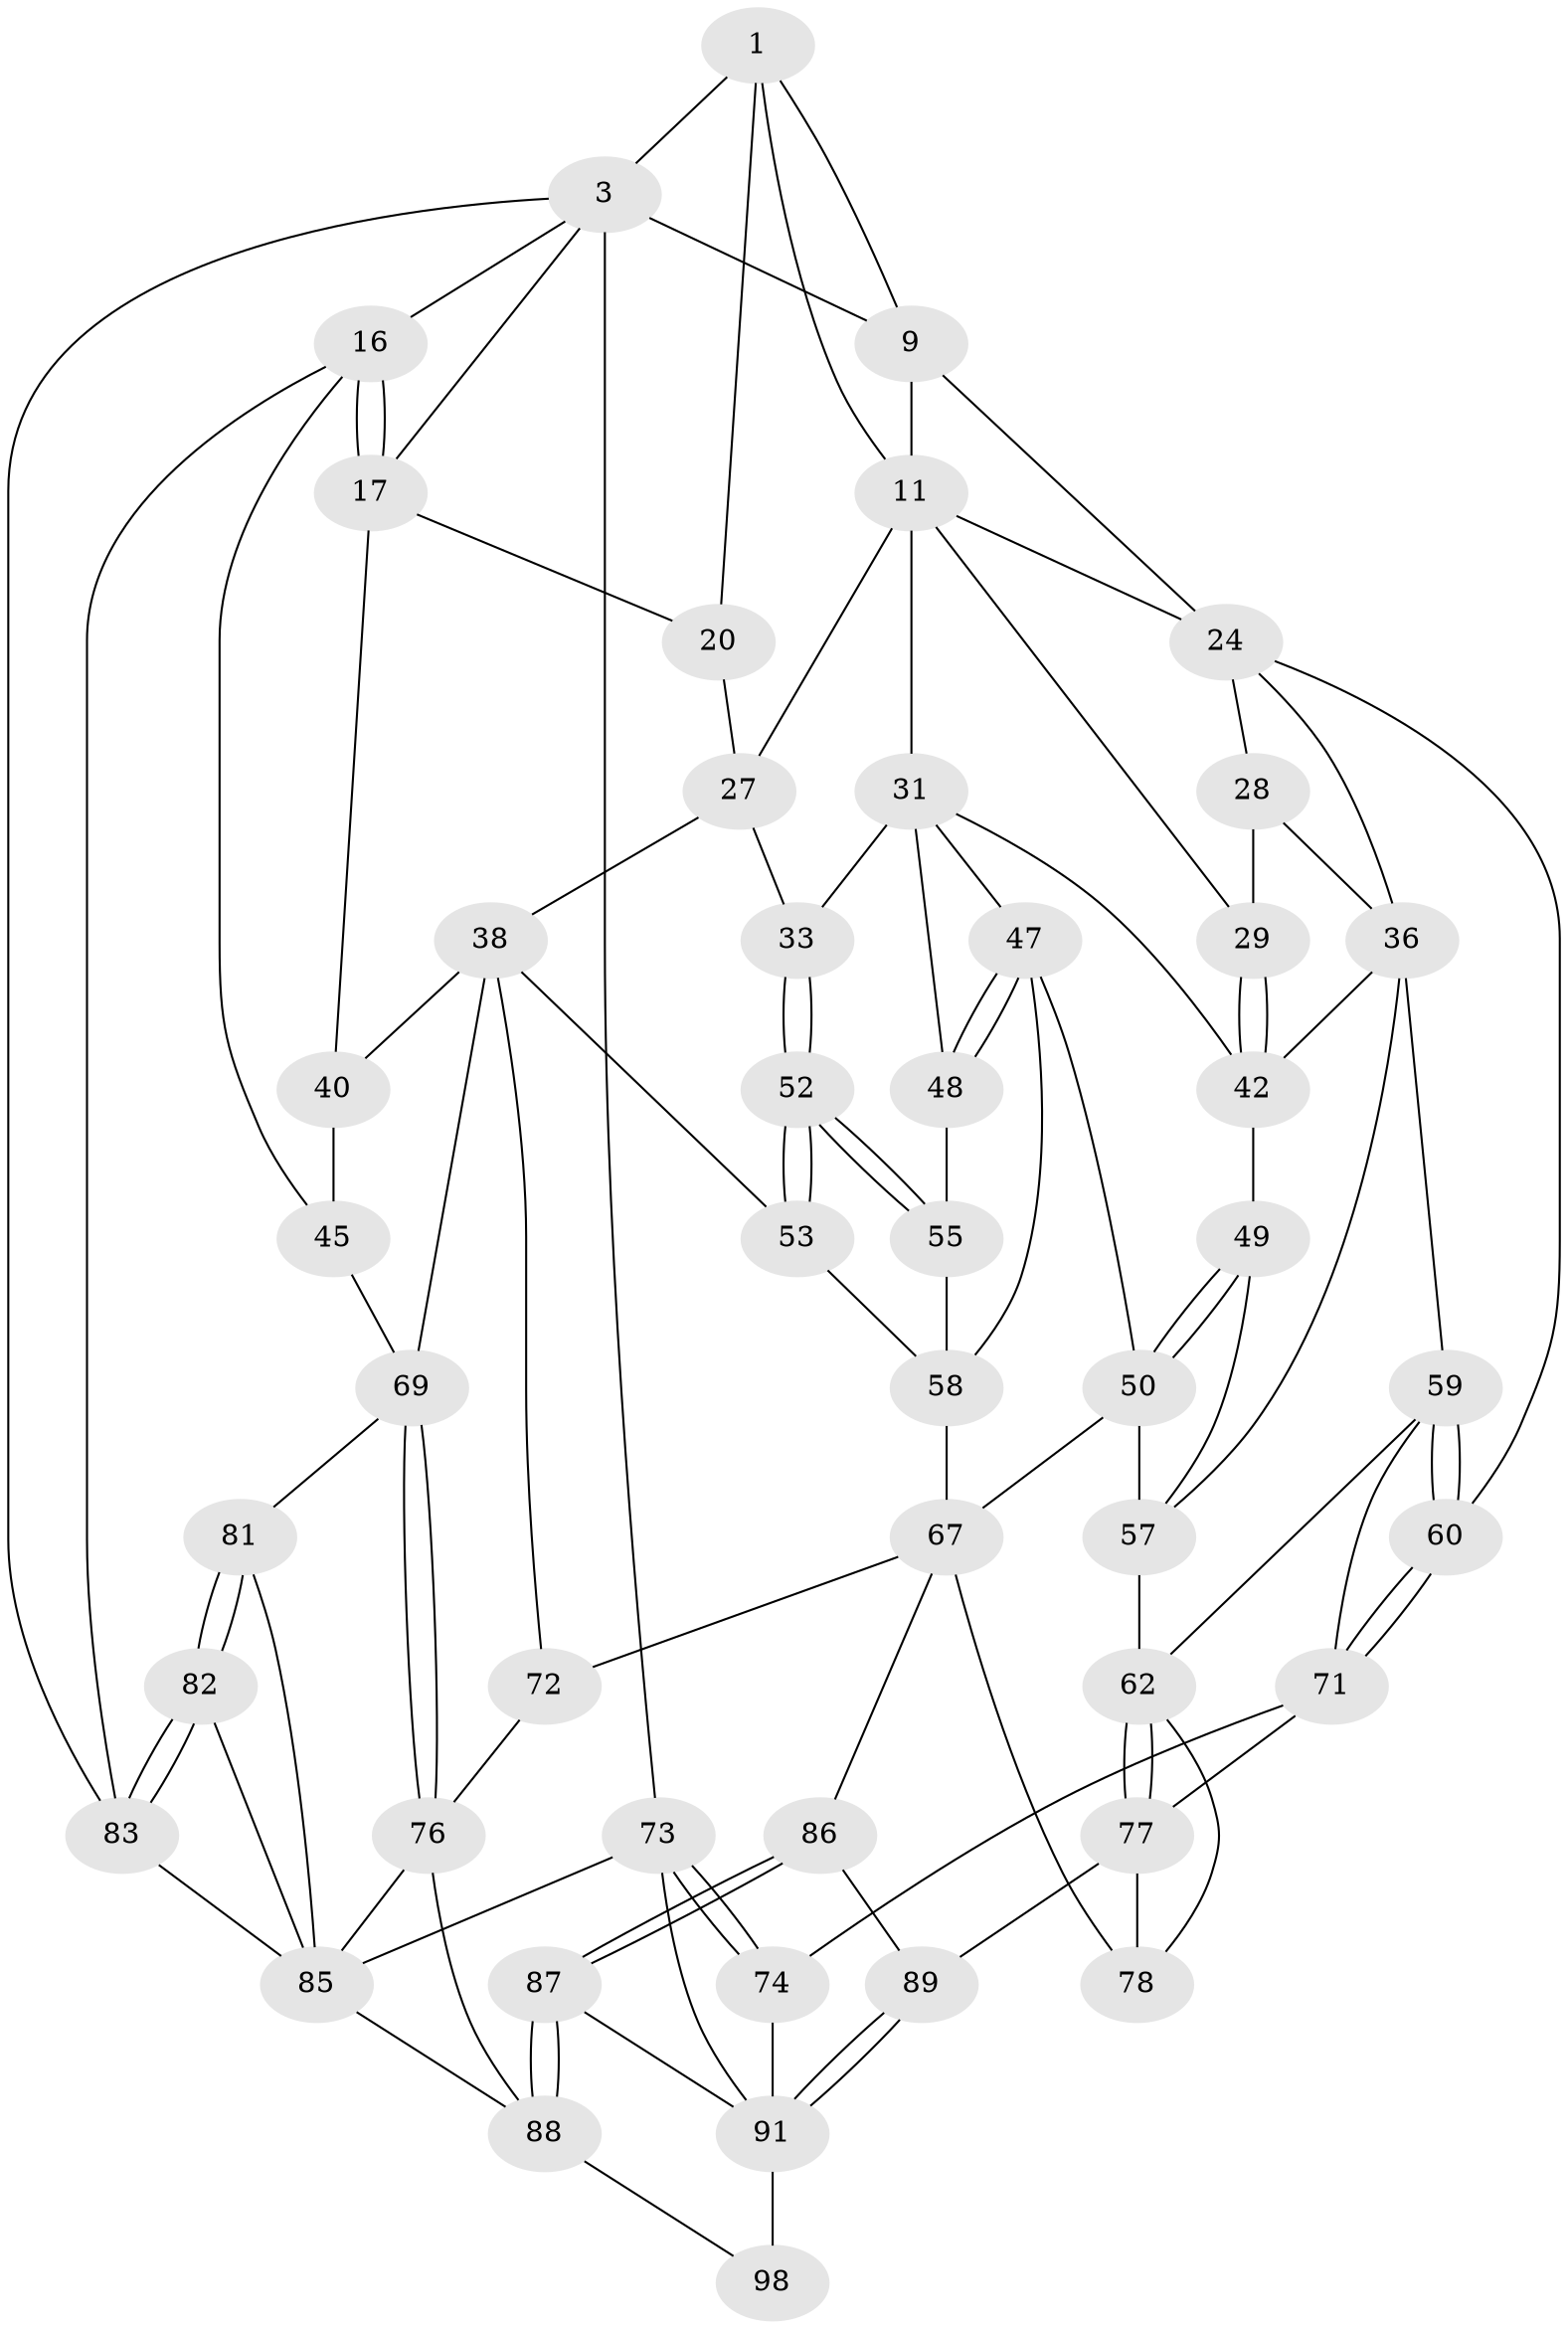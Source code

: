 // original degree distribution, {3: 0.020202020202020204, 4: 0.2727272727272727, 6: 0.24242424242424243, 5: 0.46464646464646464}
// Generated by graph-tools (version 1.1) at 2025/28/03/15/25 16:28:03]
// undirected, 49 vertices, 110 edges
graph export_dot {
graph [start="1"]
  node [color=gray90,style=filled];
  1 [pos="+0.573982706042338+0",super="+6+2"];
  3 [pos="+1+0",super="+4"];
  9 [pos="+0.8939041663285113+0.16293603731365322",super="+10+21"];
  11 [pos="+0.5970783075670181+0",super="+12"];
  16 [pos="+0+0.08220508200164069",super="+46"];
  17 [pos="+0.007110793300755923+0.19180203407853283",super="+18"];
  20 [pos="+0.26719434215806204+0.20049413359787208",super="+22"];
  24 [pos="+0.8823233744281673+0.2037043602476662",super="+25+26"];
  27 [pos="+0.40066358147157183+0.31798140349671467",super="+34"];
  28 [pos="+0.8415155969020299+0.29965943639155673"];
  29 [pos="+0.6581284482234367+0.3459348295609709"];
  31 [pos="+0.4910249251991686+0.39827000125453066",super="+43+32"];
  33 [pos="+0.4275936090460589+0.40431933426985595"];
  36 [pos="+0.8995023232251638+0.3737550210919625",super="+37+56"];
  38 [pos="+0.27549993903148073+0.49781201827922233",super="+39+54"];
  40 [pos="+0.22513369706081543+0.4733748850024311",super="+41"];
  42 [pos="+0.6499439259482459+0.40060607004304394",super="+44"];
  45 [pos="+0.03464308706052544+0.5294106097221666"];
  47 [pos="+0.5643847119721963+0.4841966493381597",super="+51"];
  48 [pos="+0.4596313479469638+0.44820267639294337"];
  49 [pos="+0.7141360111744612+0.5101590789438887"];
  50 [pos="+0.6062464044942137+0.645748806754426",super="+66"];
  52 [pos="+0.3989475913694108+0.5401207185947443"];
  53 [pos="+0.3939033399519053+0.5555074967024367"];
  55 [pos="+0.4635682535881384+0.4714534333822669"];
  57 [pos="+0.7621722356378283+0.5319043665741732",super="+64"];
  58 [pos="+0.47712526090637936+0.5228789518980934",super="+65"];
  59 [pos="+0.9080360668362591+0.468554135817391",super="+61"];
  60 [pos="+1+0.6160489902193407"];
  62 [pos="+0.8499636474700698+0.6008141920542235",super="+63"];
  67 [pos="+0.5940169017429239+0.6758418660748564",super="+79+68"];
  69 [pos="+0.17790463179760735+0.5833476739901685",super="+70"];
  71 [pos="+1+0.750300810567866",super="+75"];
  72 [pos="+0.3811374509455639+0.6502485670429662"];
  73 [pos="+1+1"];
  74 [pos="+1+0.8244580841380281",super="+90"];
  76 [pos="+0.34062184499485715+0.6921533244747881",super="+84"];
  77 [pos="+1+0.7340835469372983",super="+80"];
  78 [pos="+0.8226319057391024+0.6775099926562178"];
  81 [pos="+0.1076974945450546+0.7192160009840457"];
  82 [pos="+0+0.7985309168381416"];
  83 [pos="+0+0.7970418098713661"];
  85 [pos="+0.18720004534610463+0.8122652896664093",super="+94"];
  86 [pos="+0.5965521276685818+0.7424686843115512"];
  87 [pos="+0.5798029407860239+0.7921860277872228"];
  88 [pos="+0.3528674862710521+0.9110198989087048",super="+96"];
  89 [pos="+0.8240697589915228+0.7982387782930122"];
  91 [pos="+0.8375198679020176+0.8559900948928946",super="+92"];
  98 [pos="+0.6384384701557935+1"];
  1 -- 20;
  1 -- 11 [weight=2];
  1 -- 3 [weight=2];
  1 -- 9;
  3 -- 73;
  3 -- 16;
  3 -- 83;
  3 -- 9;
  3 -- 17;
  9 -- 24 [weight=2];
  9 -- 11;
  11 -- 24;
  11 -- 27;
  11 -- 29;
  11 -- 31;
  16 -- 17;
  16 -- 17;
  16 -- 83;
  16 -- 45;
  17 -- 40 [weight=2];
  17 -- 20 [weight=2];
  20 -- 27;
  24 -- 28;
  24 -- 36;
  24 -- 60;
  27 -- 33;
  27 -- 38;
  28 -- 29;
  28 -- 36;
  29 -- 42;
  29 -- 42;
  31 -- 42;
  31 -- 47;
  31 -- 48;
  31 -- 33;
  33 -- 52;
  33 -- 52;
  36 -- 42;
  36 -- 57;
  36 -- 59;
  38 -- 40;
  38 -- 69;
  38 -- 72;
  38 -- 53;
  40 -- 45;
  42 -- 49;
  45 -- 69;
  47 -- 48;
  47 -- 48;
  47 -- 50;
  47 -- 58;
  48 -- 55;
  49 -- 50;
  49 -- 50;
  49 -- 57;
  50 -- 67;
  50 -- 57;
  52 -- 53;
  52 -- 53;
  52 -- 55;
  52 -- 55;
  53 -- 58;
  55 -- 58;
  57 -- 62;
  58 -- 67;
  59 -- 60;
  59 -- 60;
  59 -- 62;
  59 -- 71;
  60 -- 71;
  60 -- 71;
  62 -- 77;
  62 -- 77;
  62 -- 78;
  67 -- 86;
  67 -- 78;
  67 -- 72;
  69 -- 76;
  69 -- 76;
  69 -- 81;
  71 -- 74;
  71 -- 77;
  72 -- 76;
  73 -- 74;
  73 -- 74;
  73 -- 85;
  73 -- 91;
  74 -- 91 [weight=2];
  76 -- 88;
  76 -- 85;
  77 -- 89;
  77 -- 78;
  81 -- 82;
  81 -- 82;
  81 -- 85;
  82 -- 83;
  82 -- 83;
  82 -- 85;
  83 -- 85;
  85 -- 88;
  86 -- 87;
  86 -- 87;
  86 -- 89;
  87 -- 88;
  87 -- 88;
  87 -- 91;
  88 -- 98;
  89 -- 91;
  89 -- 91;
  91 -- 98 [weight=2];
}
